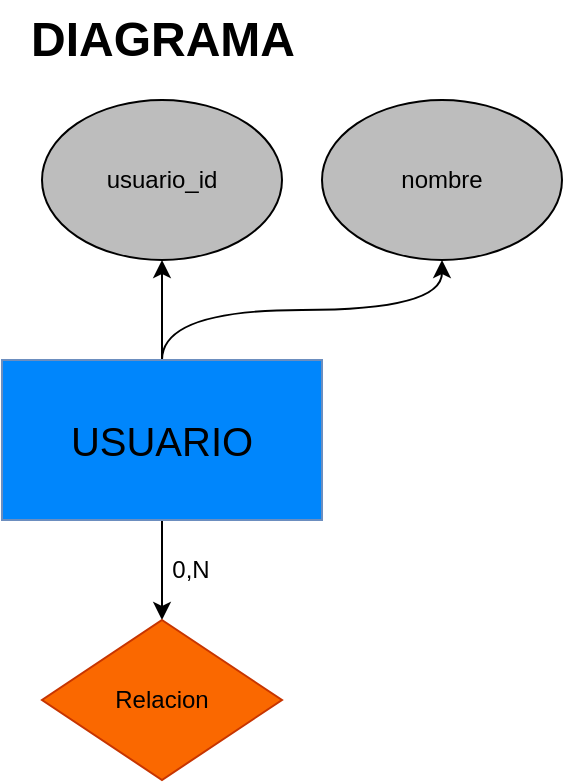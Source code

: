 <mxfile version="23.1.6" type="github">
  <diagram name="Página-1" id="66d4KHj_OgP5LqxQDh67">
    <mxGraphModel dx="1180" dy="745" grid="1" gridSize="10" guides="1" tooltips="1" connect="1" arrows="1" fold="1" page="1" pageScale="1" pageWidth="827" pageHeight="1169" background="#FFFFFF" math="0" shadow="0">
      <root>
        <mxCell id="0" />
        <mxCell id="1" parent="0" />
        <mxCell id="7S2LlwF4u6BCzw5qo6hx-10" style="edgeStyle=orthogonalEdgeStyle;rounded=0;orthogonalLoop=1;jettySize=auto;html=1;exitX=0.5;exitY=0;exitDx=0;exitDy=0;curved=1;" edge="1" parent="1" source="7S2LlwF4u6BCzw5qo6hx-1" target="7S2LlwF4u6BCzw5qo6hx-3">
          <mxGeometry relative="1" as="geometry" />
        </mxCell>
        <mxCell id="7S2LlwF4u6BCzw5qo6hx-11" style="edgeStyle=orthogonalEdgeStyle;rounded=0;orthogonalLoop=1;jettySize=auto;html=1;exitX=0.5;exitY=0;exitDx=0;exitDy=0;entryX=0.5;entryY=1;entryDx=0;entryDy=0;curved=1;strokeColor=default;" edge="1" parent="1" source="7S2LlwF4u6BCzw5qo6hx-1" target="7S2LlwF4u6BCzw5qo6hx-6">
          <mxGeometry relative="1" as="geometry" />
        </mxCell>
        <mxCell id="7S2LlwF4u6BCzw5qo6hx-12" style="edgeStyle=orthogonalEdgeStyle;rounded=0;orthogonalLoop=1;jettySize=auto;html=1;exitX=0.5;exitY=1;exitDx=0;exitDy=0;entryX=0.5;entryY=0;entryDx=0;entryDy=0;curved=1;" edge="1" parent="1" source="7S2LlwF4u6BCzw5qo6hx-1" target="7S2LlwF4u6BCzw5qo6hx-4">
          <mxGeometry relative="1" as="geometry" />
        </mxCell>
        <mxCell id="7S2LlwF4u6BCzw5qo6hx-1" value="&lt;font style=&quot;font-size: 20px;&quot;&gt;USUARIO&lt;/font&gt;" style="rounded=0;whiteSpace=wrap;html=1;fillColor=#0086FC;strokeColor=#6c8ebf;" vertex="1" parent="1">
          <mxGeometry x="320" y="300" width="160" height="80" as="geometry" />
        </mxCell>
        <mxCell id="7S2LlwF4u6BCzw5qo6hx-2" value="DIAGRAMA" style="text;strokeColor=none;fillColor=none;html=1;fontSize=24;fontStyle=1;verticalAlign=middle;align=center;" vertex="1" parent="1">
          <mxGeometry x="350" y="120" width="100" height="40" as="geometry" />
        </mxCell>
        <mxCell id="7S2LlwF4u6BCzw5qo6hx-3" value="usuario_id" style="ellipse;whiteSpace=wrap;html=1;fillColor=#BDBDBD;" vertex="1" parent="1">
          <mxGeometry x="340" y="170" width="120" height="80" as="geometry" />
        </mxCell>
        <mxCell id="7S2LlwF4u6BCzw5qo6hx-4" value="Relacion" style="rhombus;whiteSpace=wrap;html=1;fillColor=#fa6800;fontColor=#000000;strokeColor=#C73500;" vertex="1" parent="1">
          <mxGeometry x="340" y="430" width="120" height="80" as="geometry" />
        </mxCell>
        <mxCell id="7S2LlwF4u6BCzw5qo6hx-6" value="nombre" style="ellipse;whiteSpace=wrap;html=1;fillColor=#BDBDBD;" vertex="1" parent="1">
          <mxGeometry x="480" y="170" width="120" height="80" as="geometry" />
        </mxCell>
        <mxCell id="7S2LlwF4u6BCzw5qo6hx-13" value="0,N" style="text;html=1;align=center;verticalAlign=middle;resizable=0;points=[];autosize=1;strokeColor=none;fillColor=none;" vertex="1" parent="1">
          <mxGeometry x="394" y="390" width="40" height="30" as="geometry" />
        </mxCell>
      </root>
    </mxGraphModel>
  </diagram>
</mxfile>
